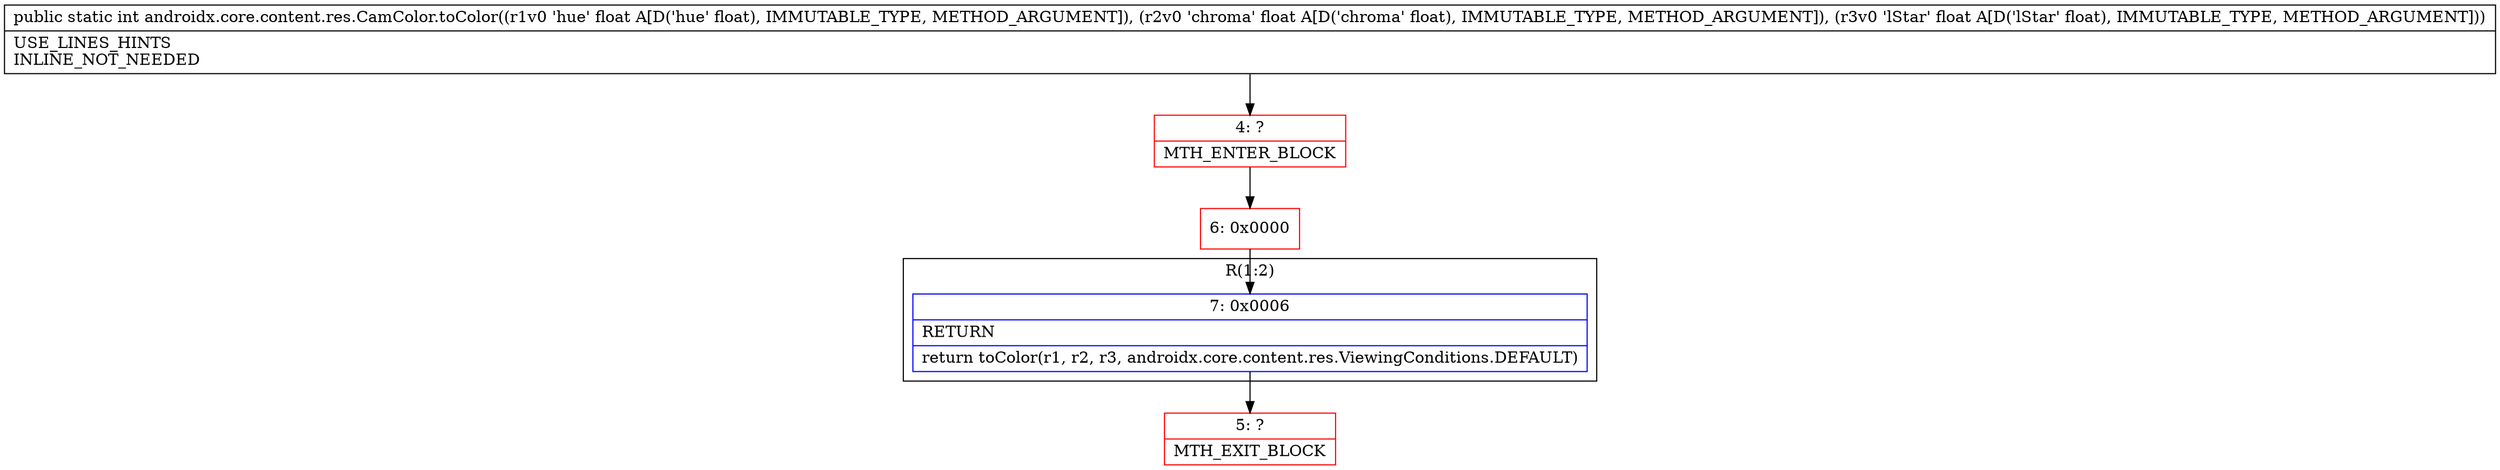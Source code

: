digraph "CFG forandroidx.core.content.res.CamColor.toColor(FFF)I" {
subgraph cluster_Region_995029841 {
label = "R(1:2)";
node [shape=record,color=blue];
Node_7 [shape=record,label="{7\:\ 0x0006|RETURN\l|return toColor(r1, r2, r3, androidx.core.content.res.ViewingConditions.DEFAULT)\l}"];
}
Node_4 [shape=record,color=red,label="{4\:\ ?|MTH_ENTER_BLOCK\l}"];
Node_6 [shape=record,color=red,label="{6\:\ 0x0000}"];
Node_5 [shape=record,color=red,label="{5\:\ ?|MTH_EXIT_BLOCK\l}"];
MethodNode[shape=record,label="{public static int androidx.core.content.res.CamColor.toColor((r1v0 'hue' float A[D('hue' float), IMMUTABLE_TYPE, METHOD_ARGUMENT]), (r2v0 'chroma' float A[D('chroma' float), IMMUTABLE_TYPE, METHOD_ARGUMENT]), (r3v0 'lStar' float A[D('lStar' float), IMMUTABLE_TYPE, METHOD_ARGUMENT]))  | USE_LINES_HINTS\lINLINE_NOT_NEEDED\l}"];
MethodNode -> Node_4;Node_7 -> Node_5;
Node_4 -> Node_6;
Node_6 -> Node_7;
}

